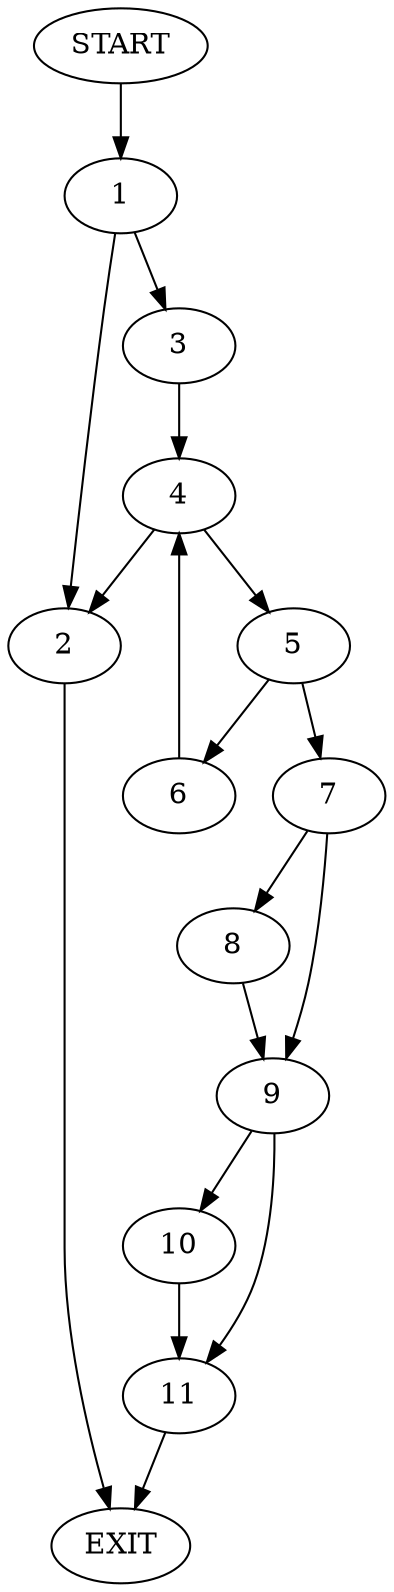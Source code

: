 digraph {
0 [label="START"]
12 [label="EXIT"]
0 -> 1
1 -> 2
1 -> 3
3 -> 4
2 -> 12
4 -> 2
4 -> 5
5 -> 6
5 -> 7
6 -> 4
7 -> 8
7 -> 9
9 -> 10
9 -> 11
8 -> 9
10 -> 11
11 -> 12
}

